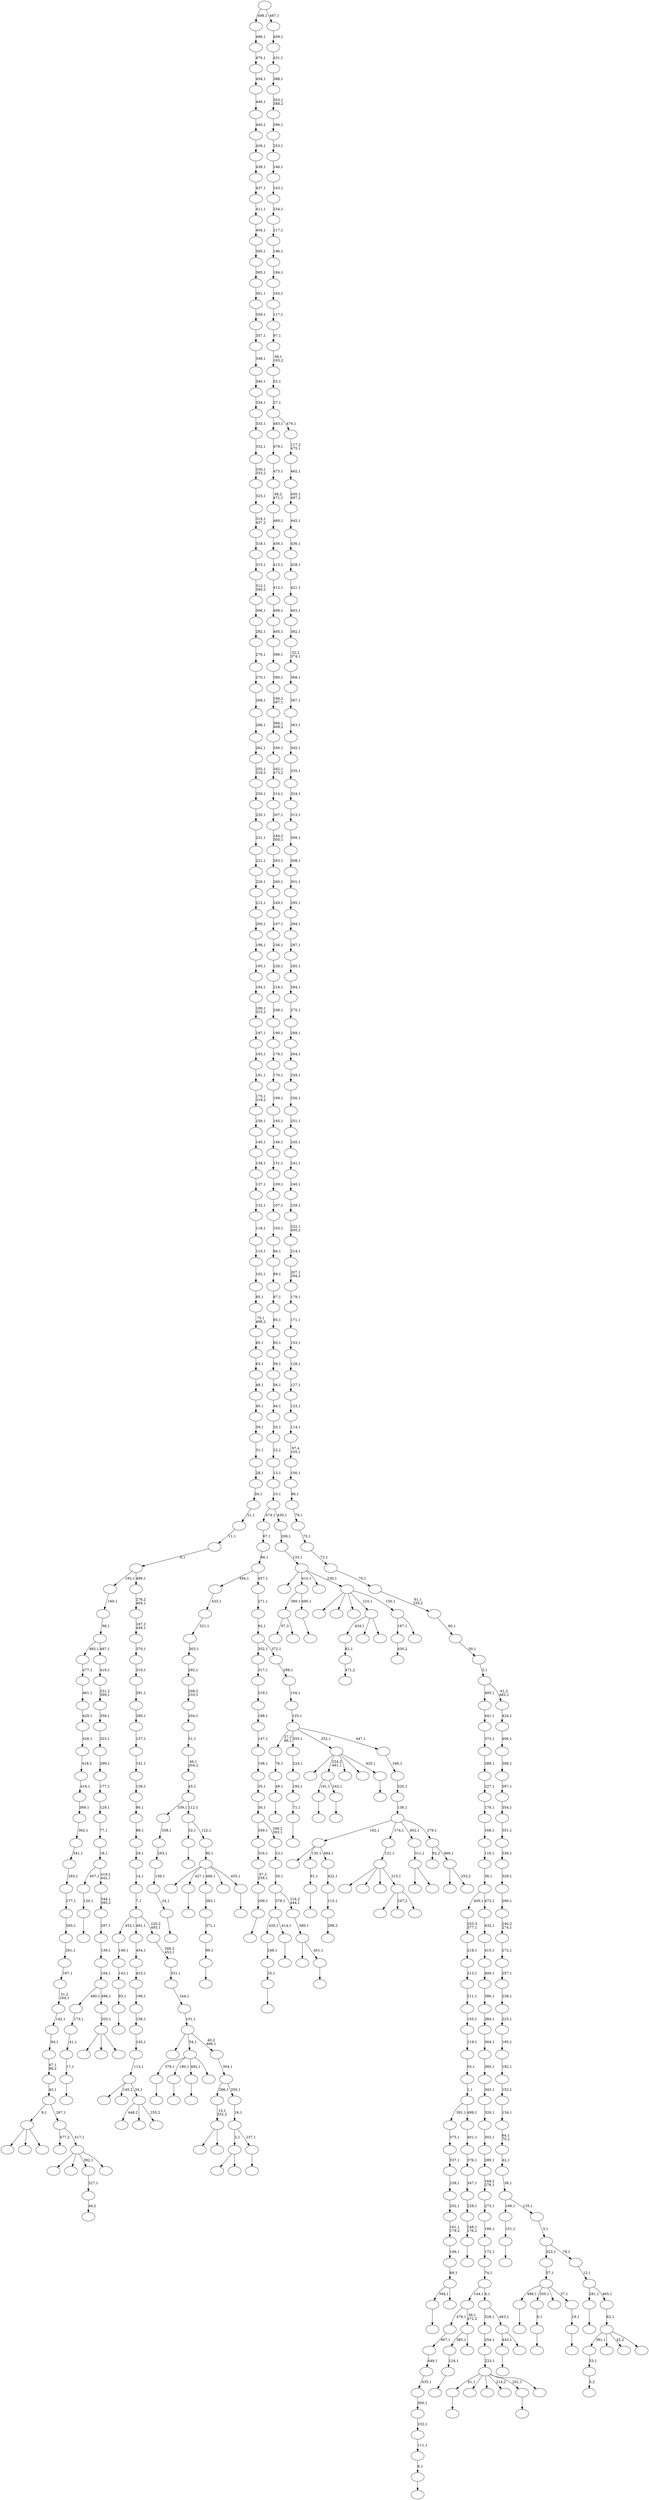digraph T {
	600 [label=""]
	599 [label=""]
	598 [label=""]
	597 [label=""]
	596 [label=""]
	595 [label=""]
	594 [label=""]
	593 [label=""]
	592 [label=""]
	591 [label=""]
	590 [label=""]
	589 [label=""]
	588 [label=""]
	587 [label=""]
	586 [label=""]
	585 [label=""]
	584 [label=""]
	583 [label=""]
	582 [label=""]
	581 [label=""]
	580 [label=""]
	579 [label=""]
	578 [label=""]
	577 [label=""]
	576 [label=""]
	575 [label=""]
	574 [label=""]
	573 [label=""]
	572 [label=""]
	571 [label=""]
	570 [label=""]
	569 [label=""]
	568 [label=""]
	567 [label=""]
	566 [label=""]
	565 [label=""]
	564 [label=""]
	563 [label=""]
	562 [label=""]
	561 [label=""]
	560 [label=""]
	559 [label=""]
	558 [label=""]
	557 [label=""]
	556 [label=""]
	555 [label=""]
	554 [label=""]
	553 [label=""]
	552 [label=""]
	551 [label=""]
	550 [label=""]
	549 [label=""]
	548 [label=""]
	547 [label=""]
	546 [label=""]
	545 [label=""]
	544 [label=""]
	543 [label=""]
	542 [label=""]
	541 [label=""]
	540 [label=""]
	539 [label=""]
	538 [label=""]
	537 [label=""]
	536 [label=""]
	535 [label=""]
	534 [label=""]
	533 [label=""]
	532 [label=""]
	531 [label=""]
	530 [label=""]
	529 [label=""]
	528 [label=""]
	527 [label=""]
	526 [label=""]
	525 [label=""]
	524 [label=""]
	523 [label=""]
	522 [label=""]
	521 [label=""]
	520 [label=""]
	519 [label=""]
	518 [label=""]
	517 [label=""]
	516 [label=""]
	515 [label=""]
	514 [label=""]
	513 [label=""]
	512 [label=""]
	511 [label=""]
	510 [label=""]
	509 [label=""]
	508 [label=""]
	507 [label=""]
	506 [label=""]
	505 [label=""]
	504 [label=""]
	503 [label=""]
	502 [label=""]
	501 [label=""]
	500 [label=""]
	499 [label=""]
	498 [label=""]
	497 [label=""]
	496 [label=""]
	495 [label=""]
	494 [label=""]
	493 [label=""]
	492 [label=""]
	491 [label=""]
	490 [label=""]
	489 [label=""]
	488 [label=""]
	487 [label=""]
	486 [label=""]
	485 [label=""]
	484 [label=""]
	483 [label=""]
	482 [label=""]
	481 [label=""]
	480 [label=""]
	479 [label=""]
	478 [label=""]
	477 [label=""]
	476 [label=""]
	475 [label=""]
	474 [label=""]
	473 [label=""]
	472 [label=""]
	471 [label=""]
	470 [label=""]
	469 [label=""]
	468 [label=""]
	467 [label=""]
	466 [label=""]
	465 [label=""]
	464 [label=""]
	463 [label=""]
	462 [label=""]
	461 [label=""]
	460 [label=""]
	459 [label=""]
	458 [label=""]
	457 [label=""]
	456 [label=""]
	455 [label=""]
	454 [label=""]
	453 [label=""]
	452 [label=""]
	451 [label=""]
	450 [label=""]
	449 [label=""]
	448 [label=""]
	447 [label=""]
	446 [label=""]
	445 [label=""]
	444 [label=""]
	443 [label=""]
	442 [label=""]
	441 [label=""]
	440 [label=""]
	439 [label=""]
	438 [label=""]
	437 [label=""]
	436 [label=""]
	435 [label=""]
	434 [label=""]
	433 [label=""]
	432 [label=""]
	431 [label=""]
	430 [label=""]
	429 [label=""]
	428 [label=""]
	427 [label=""]
	426 [label=""]
	425 [label=""]
	424 [label=""]
	423 [label=""]
	422 [label=""]
	421 [label=""]
	420 [label=""]
	419 [label=""]
	418 [label=""]
	417 [label=""]
	416 [label=""]
	415 [label=""]
	414 [label=""]
	413 [label=""]
	412 [label=""]
	411 [label=""]
	410 [label=""]
	409 [label=""]
	408 [label=""]
	407 [label=""]
	406 [label=""]
	405 [label=""]
	404 [label=""]
	403 [label=""]
	402 [label=""]
	401 [label=""]
	400 [label=""]
	399 [label=""]
	398 [label=""]
	397 [label=""]
	396 [label=""]
	395 [label=""]
	394 [label=""]
	393 [label=""]
	392 [label=""]
	391 [label=""]
	390 [label=""]
	389 [label=""]
	388 [label=""]
	387 [label=""]
	386 [label=""]
	385 [label=""]
	384 [label=""]
	383 [label=""]
	382 [label=""]
	381 [label=""]
	380 [label=""]
	379 [label=""]
	378 [label=""]
	377 [label=""]
	376 [label=""]
	375 [label=""]
	374 [label=""]
	373 [label=""]
	372 [label=""]
	371 [label=""]
	370 [label=""]
	369 [label=""]
	368 [label=""]
	367 [label=""]
	366 [label=""]
	365 [label=""]
	364 [label=""]
	363 [label=""]
	362 [label=""]
	361 [label=""]
	360 [label=""]
	359 [label=""]
	358 [label=""]
	357 [label=""]
	356 [label=""]
	355 [label=""]
	354 [label=""]
	353 [label=""]
	352 [label=""]
	351 [label=""]
	350 [label=""]
	349 [label=""]
	348 [label=""]
	347 [label=""]
	346 [label=""]
	345 [label=""]
	344 [label=""]
	343 [label=""]
	342 [label=""]
	341 [label=""]
	340 [label=""]
	339 [label=""]
	338 [label=""]
	337 [label=""]
	336 [label=""]
	335 [label=""]
	334 [label=""]
	333 [label=""]
	332 [label=""]
	331 [label=""]
	330 [label=""]
	329 [label=""]
	328 [label=""]
	327 [label=""]
	326 [label=""]
	325 [label=""]
	324 [label=""]
	323 [label=""]
	322 [label=""]
	321 [label=""]
	320 [label=""]
	319 [label=""]
	318 [label=""]
	317 [label=""]
	316 [label=""]
	315 [label=""]
	314 [label=""]
	313 [label=""]
	312 [label=""]
	311 [label=""]
	310 [label=""]
	309 [label=""]
	308 [label=""]
	307 [label=""]
	306 [label=""]
	305 [label=""]
	304 [label=""]
	303 [label=""]
	302 [label=""]
	301 [label=""]
	300 [label=""]
	299 [label=""]
	298 [label=""]
	297 [label=""]
	296 [label=""]
	295 [label=""]
	294 [label=""]
	293 [label=""]
	292 [label=""]
	291 [label=""]
	290 [label=""]
	289 [label=""]
	288 [label=""]
	287 [label=""]
	286 [label=""]
	285 [label=""]
	284 [label=""]
	283 [label=""]
	282 [label=""]
	281 [label=""]
	280 [label=""]
	279 [label=""]
	278 [label=""]
	277 [label=""]
	276 [label=""]
	275 [label=""]
	274 [label=""]
	273 [label=""]
	272 [label=""]
	271 [label=""]
	270 [label=""]
	269 [label=""]
	268 [label=""]
	267 [label=""]
	266 [label=""]
	265 [label=""]
	264 [label=""]
	263 [label=""]
	262 [label=""]
	261 [label=""]
	260 [label=""]
	259 [label=""]
	258 [label=""]
	257 [label=""]
	256 [label=""]
	255 [label=""]
	254 [label=""]
	253 [label=""]
	252 [label=""]
	251 [label=""]
	250 [label=""]
	249 [label=""]
	248 [label=""]
	247 [label=""]
	246 [label=""]
	245 [label=""]
	244 [label=""]
	243 [label=""]
	242 [label=""]
	241 [label=""]
	240 [label=""]
	239 [label=""]
	238 [label=""]
	237 [label=""]
	236 [label=""]
	235 [label=""]
	234 [label=""]
	233 [label=""]
	232 [label=""]
	231 [label=""]
	230 [label=""]
	229 [label=""]
	228 [label=""]
	227 [label=""]
	226 [label=""]
	225 [label=""]
	224 [label=""]
	223 [label=""]
	222 [label=""]
	221 [label=""]
	220 [label=""]
	219 [label=""]
	218 [label=""]
	217 [label=""]
	216 [label=""]
	215 [label=""]
	214 [label=""]
	213 [label=""]
	212 [label=""]
	211 [label=""]
	210 [label=""]
	209 [label=""]
	208 [label=""]
	207 [label=""]
	206 [label=""]
	205 [label=""]
	204 [label=""]
	203 [label=""]
	202 [label=""]
	201 [label=""]
	200 [label=""]
	199 [label=""]
	198 [label=""]
	197 [label=""]
	196 [label=""]
	195 [label=""]
	194 [label=""]
	193 [label=""]
	192 [label=""]
	191 [label=""]
	190 [label=""]
	189 [label=""]
	188 [label=""]
	187 [label=""]
	186 [label=""]
	185 [label=""]
	184 [label=""]
	183 [label=""]
	182 [label=""]
	181 [label=""]
	180 [label=""]
	179 [label=""]
	178 [label=""]
	177 [label=""]
	176 [label=""]
	175 [label=""]
	174 [label=""]
	173 [label=""]
	172 [label=""]
	171 [label=""]
	170 [label=""]
	169 [label=""]
	168 [label=""]
	167 [label=""]
	166 [label=""]
	165 [label=""]
	164 [label=""]
	163 [label=""]
	162 [label=""]
	161 [label=""]
	160 [label=""]
	159 [label=""]
	158 [label=""]
	157 [label=""]
	156 [label=""]
	155 [label=""]
	154 [label=""]
	153 [label=""]
	152 [label=""]
	151 [label=""]
	150 [label=""]
	149 [label=""]
	148 [label=""]
	147 [label=""]
	146 [label=""]
	145 [label=""]
	144 [label=""]
	143 [label=""]
	142 [label=""]
	141 [label=""]
	140 [label=""]
	139 [label=""]
	138 [label=""]
	137 [label=""]
	136 [label=""]
	135 [label=""]
	134 [label=""]
	133 [label=""]
	132 [label=""]
	131 [label=""]
	130 [label=""]
	129 [label=""]
	128 [label=""]
	127 [label=""]
	126 [label=""]
	125 [label=""]
	124 [label=""]
	123 [label=""]
	122 [label=""]
	121 [label=""]
	120 [label=""]
	119 [label=""]
	118 [label=""]
	117 [label=""]
	116 [label=""]
	115 [label=""]
	114 [label=""]
	113 [label=""]
	112 [label=""]
	111 [label=""]
	110 [label=""]
	109 [label=""]
	108 [label=""]
	107 [label=""]
	106 [label=""]
	105 [label=""]
	104 [label=""]
	103 [label=""]
	102 [label=""]
	101 [label=""]
	100 [label=""]
	99 [label=""]
	98 [label=""]
	97 [label=""]
	96 [label=""]
	95 [label=""]
	94 [label=""]
	93 [label=""]
	92 [label=""]
	91 [label=""]
	90 [label=""]
	89 [label=""]
	88 [label=""]
	87 [label=""]
	86 [label=""]
	85 [label=""]
	84 [label=""]
	83 [label=""]
	82 [label=""]
	81 [label=""]
	80 [label=""]
	79 [label=""]
	78 [label=""]
	77 [label=""]
	76 [label=""]
	75 [label=""]
	74 [label=""]
	73 [label=""]
	72 [label=""]
	71 [label=""]
	70 [label=""]
	69 [label=""]
	68 [label=""]
	67 [label=""]
	66 [label=""]
	65 [label=""]
	64 [label=""]
	63 [label=""]
	62 [label=""]
	61 [label=""]
	60 [label=""]
	59 [label=""]
	58 [label=""]
	57 [label=""]
	56 [label=""]
	55 [label=""]
	54 [label=""]
	53 [label=""]
	52 [label=""]
	51 [label=""]
	50 [label=""]
	49 [label=""]
	48 [label=""]
	47 [label=""]
	46 [label=""]
	45 [label=""]
	44 [label=""]
	43 [label=""]
	42 [label=""]
	41 [label=""]
	40 [label=""]
	39 [label=""]
	38 [label=""]
	37 [label=""]
	36 [label=""]
	35 [label=""]
	34 [label=""]
	33 [label=""]
	32 [label=""]
	31 [label=""]
	30 [label=""]
	29 [label=""]
	28 [label=""]
	27 [label=""]
	26 [label=""]
	25 [label=""]
	24 [label=""]
	23 [label=""]
	22 [label=""]
	21 [label=""]
	20 [label=""]
	19 [label=""]
	18 [label=""]
	17 [label=""]
	16 [label=""]
	15 [label=""]
	14 [label=""]
	13 [label=""]
	12 [label=""]
	11 [label=""]
	10 [label=""]
	9 [label=""]
	8 [label=""]
	7 [label=""]
	6 [label=""]
	5 [label=""]
	4 [label=""]
	3 [label=""]
	2 [label=""]
	1 [label=""]
	0 [label=""]
	594 -> 595 [label=""]
	592 -> 593 [label=""]
	586 -> 598 [label="97,3"]
	586 -> 587 [label=""]
	584 -> 585 [label=""]
	583 -> 584 [label="49,1"]
	582 -> 583 [label="76,1"]
	579 -> 580 [label=""]
	575 -> 576 [label=""]
	573 -> 574 [label=""]
	572 -> 573 [label="71,1"]
	571 -> 572 [label="193,1"]
	570 -> 571 [label="224,1"]
	568 -> 569 [label="5,2"]
	567 -> 568 [label="53,1"]
	562 -> 563 [label=""]
	560 -> 561 [label=""]
	558 -> 559 [label=""]
	557 -> 558 [label="120,1"]
	555 -> 556 [label="471,2"]
	554 -> 555 [label="82,1"]
	552 -> 553 [label=""]
	551 -> 552 [label="91,1"]
	549 -> 550 [label=""]
	548 -> 549 [label="0,1"]
	546 -> 547 [label=""]
	545 -> 546 [label="6,1"]
	544 -> 545 [label="111,1"]
	543 -> 544 [label="232,1"]
	542 -> 543 [label="300,1"]
	541 -> 542 [label="435,1"]
	540 -> 541 [label="449,1"]
	539 -> 540 [label="467,1"]
	537 -> 538 [label=""]
	536 -> 575 [label="191,1"]
	536 -> 537 [label="242,1"]
	534 -> 535 [label=""]
	531 -> 532 [label=""]
	525 -> 526 [label=""]
	524 -> 525 [label="124,1"]
	522 -> 523 [label=""]
	519 -> 520 [label=""]
	516 -> 517 [label=""]
	515 -> 516 [label="25,1"]
	514 -> 515 [label="248,1"]
	510 -> 511 [label=""]
	509 -> 510 [label="99,1"]
	508 -> 509 [label="371,1"]
	507 -> 508 [label="383,1"]
	505 -> 506 [label=""]
	504 -> 505 [label="209,1"]
	503 -> 504 [label="97,2\n258,1"]
	502 -> 503 [label="316,1"]
	500 -> 501 [label=""]
	499 -> 514 [label="420,1"]
	499 -> 500 [label="414,1"]
	496 -> 497 [label=""]
	495 -> 513 [label=""]
	495 -> 496 [label="451,1"]
	494 -> 495 [label="380,1"]
	493 -> 499 [label="378,1"]
	493 -> 494 [label="216,2\n444,1"]
	492 -> 493 [label="20,1"]
	491 -> 492 [label="23,1"]
	490 -> 502 [label="349,1"]
	490 -> 491 [label="249,2\n393,1"]
	489 -> 490 [label="30,1"]
	488 -> 489 [label="35,1"]
	487 -> 488 [label="108,1"]
	486 -> 487 [label="147,1"]
	485 -> 486 [label="188,1"]
	484 -> 485 [label="219,1"]
	483 -> 484 [label="317,1"]
	476 -> 477 [label="298,2"]
	475 -> 476 [label="115,1"]
	474 -> 475 [label="422,1"]
	473 -> 600 [label=""]
	473 -> 551 [label="130,1"]
	473 -> 474 [label="484,1"]
	471 -> 472 [label="430,2"]
	467 -> 468 [label=""]
	465 -> 466 [label=""]
	464 -> 465 [label="17,1"]
	463 -> 464 [label="41,1"]
	462 -> 463 [label="173,1"]
	458 -> 459 [label=""]
	457 -> 458 [label="24,1"]
	456 -> 457 [label="156,1"]
	455 -> 456 [label="293,1"]
	454 -> 455 [label="338,1"]
	450 -> 451 [label="48,2"]
	449 -> 450 [label="327,1"]
	447 -> 448 [label=""]
	445 -> 533 [label=""]
	445 -> 446 [label=""]
	444 -> 445 [label="15,1\n332,2"]
	441 -> 560 [label="394,1"]
	441 -> 442 [label=""]
	440 -> 441 [label="69,1"]
	439 -> 440 [label="106,1"]
	438 -> 439 [label="161,1\n179,2"]
	437 -> 438 [label="202,1"]
	436 -> 437 [label="239,1"]
	435 -> 436 [label="337,1"]
	434 -> 435 [label="375,1"]
	432 -> 433 [label=""]
	431 -> 432 [label="93,1"]
	430 -> 431 [label="143,1"]
	429 -> 430 [label="149,1"]
	427 -> 512 [label=""]
	427 -> 461 [label=""]
	427 -> 428 [label=""]
	424 -> 425 [label=""]
	423 -> 596 [label=""]
	423 -> 536 [label="234,2\n481,1"]
	423 -> 469 [label=""]
	423 -> 460 [label=""]
	423 -> 424 [label="425,1"]
	421 -> 594 [label="81,1"]
	421 -> 590 [label=""]
	421 -> 482 [label=""]
	421 -> 478 [label="214,2"]
	421 -> 467 [label="201,1"]
	421 -> 422 [label=""]
	420 -> 421 [label="223,1"]
	419 -> 420 [label="254,1"]
	417 -> 562 [label="379,1"]
	417 -> 519 [label="180,1"]
	417 -> 447 [label="492,1"]
	417 -> 418 [label=""]
	415 -> 554 [label="434,1"]
	415 -> 453 [label=""]
	415 -> 416 [label=""]
	413 -> 524 [label="385,1"]
	413 -> 414 [label=""]
	412 -> 539 [label="478,1"]
	412 -> 413 [label="56,1\n472,2"]
	409 -> 410 [label=""]
	408 -> 597 [label=""]
	408 -> 522 [label="427,1"]
	408 -> 507 [label="468,1"]
	408 -> 452 [label=""]
	408 -> 409 [label="455,1"]
	407 -> 408 [label="80,1"]
	406 -> 579 [label="32,1"]
	406 -> 407 [label="122,1"]
	405 -> 454 [label="339,1"]
	405 -> 406 [label="112,1"]
	404 -> 405 [label="45,1"]
	403 -> 404 [label="46,1\n204,2"]
	402 -> 403 [label="51,1"]
	401 -> 402 [label="204,1"]
	400 -> 401 [label="208,2\n233,1"]
	399 -> 400 [label="292,1"]
	398 -> 399 [label="303,1"]
	397 -> 398 [label="321,1"]
	396 -> 397 [label="433,1"]
	392 -> 588 [label=""]
	392 -> 395 [label="247,2"]
	392 -> 393 [label=""]
	391 -> 521 [label=""]
	391 -> 518 [label=""]
	391 -> 443 [label=""]
	391 -> 392 [label="215,1"]
	390 -> 391 [label="121,1"]
	388 -> 389 [label=""]
	387 -> 388 [label="148,1\n176,2"]
	386 -> 387 [label="228,1"]
	385 -> 386 [label="347,1"]
	384 -> 385 [label="376,1"]
	383 -> 384 [label="401,1"]
	382 -> 434 [label="391,1"]
	382 -> 383 [label="499,1"]
	381 -> 382 [label="1,1"]
	380 -> 381 [label="55,1"]
	379 -> 380 [label="119,1"]
	378 -> 379 [label="155,1"]
	377 -> 378 [label="211,1"]
	376 -> 377 [label="213,1"]
	375 -> 376 [label="218,1"]
	374 -> 375 [label="253,3\n377,1"]
	372 -> 373 [label=""]
	371 -> 586 [label="389,1"]
	371 -> 372 [label="490,1"]
	369 -> 564 [label=""]
	369 -> 528 [label=""]
	369 -> 449 [label="392,1"]
	369 -> 370 [label=""]
	368 -> 599 [label="477,2"]
	368 -> 369 [label="417,1"]
	367 -> 427 [label="9,1"]
	367 -> 368 [label="267,1"]
	366 -> 367 [label="43,1"]
	365 -> 366 [label="47,1\n98,2"]
	364 -> 365 [label="84,1"]
	363 -> 364 [label="142,1"]
	362 -> 363 [label="31,2\n164,1"]
	361 -> 362 [label="167,1"]
	360 -> 361 [label="261,1"]
	359 -> 360 [label="265,1"]
	358 -> 359 [label="277,1"]
	357 -> 358 [label="283,1"]
	356 -> 357 [label="341,1"]
	355 -> 356 [label="362,1"]
	354 -> 355 [label="369,1"]
	353 -> 354 [label="416,1"]
	352 -> 353 [label="418,1"]
	351 -> 352 [label="426,1"]
	350 -> 351 [label="429,1"]
	349 -> 350 [label="461,1"]
	348 -> 349 [label="477,1"]
	346 -> 347 [label=""]
	345 -> 346 [label="151,1"]
	343 -> 344 [label=""]
	342 -> 343 [label="19,1"]
	341 -> 592 [label="488,1"]
	341 -> 548 [label="205,1"]
	341 -> 530 [label=""]
	341 -> 342 [label="37,1"]
	340 -> 341 [label="57,1"]
	338 -> 479 [label=""]
	338 -> 339 [label=""]
	336 -> 529 [label="448,2"]
	336 -> 480 [label=""]
	336 -> 337 [label="255,2"]
	335 -> 581 [label=""]
	335 -> 498 [label="145,2"]
	335 -> 336 [label="34,1"]
	334 -> 335 [label="113,1"]
	333 -> 334 [label="145,1"]
	332 -> 333 [label="158,1"]
	331 -> 332 [label="199,1"]
	330 -> 331 [label="423,1"]
	329 -> 330 [label="454,1"]
	327 -> 589 [label=""]
	327 -> 328 [label=""]
	326 -> 327 [label="311,1"]
	324 -> 578 [label=""]
	324 -> 325 [label="253,2"]
	323 -> 565 [label="92,2"]
	323 -> 324 [label="469,1"]
	322 -> 473 [label="162,1"]
	322 -> 390 [label="174,1"]
	322 -> 326 [label="402,1"]
	322 -> 323 [label="279,1"]
	321 -> 322 [label="136,1"]
	320 -> 321 [label="320,1"]
	319 -> 320 [label="346,1"]
	318 -> 582 [label="27,2\n86,1"]
	318 -> 570 [label="355,1"]
	318 -> 423 [label="252,1"]
	318 -> 319 [label="447,1"]
	317 -> 318 [label="125,1"]
	316 -> 317 [label="154,1"]
	315 -> 316 [label="298,1"]
	314 -> 483 [label="352,1"]
	314 -> 315 [label="372,1"]
	313 -> 314 [label="92,1"]
	312 -> 313 [label="271,1"]
	311 -> 396 [label="494,1"]
	311 -> 312 [label="457,1"]
	310 -> 311 [label="66,1"]
	309 -> 310 [label="67,1"]
	307 -> 531 [label="443,1"]
	307 -> 308 [label=""]
	306 -> 419 [label="328,1"]
	306 -> 307 [label="463,1"]
	305 -> 412 [label="144,1"]
	305 -> 306 [label="4,1"]
	304 -> 305 [label="74,1"]
	303 -> 304 [label="172,1"]
	302 -> 303 [label="186,1"]
	301 -> 302 [label="273,1"]
	300 -> 301 [label="168,2\n278,1"]
	299 -> 300 [label="289,1"]
	298 -> 299 [label="302,1"]
	297 -> 298 [label="326,1"]
	296 -> 297 [label="343,1"]
	295 -> 296 [label="360,1"]
	294 -> 295 [label="364,1"]
	293 -> 294 [label="384,1"]
	292 -> 293 [label="386,1"]
	291 -> 292 [label="409,1"]
	290 -> 291 [label="415,1"]
	289 -> 290 [label="432,1"]
	288 -> 374 [label="400,1"]
	288 -> 289 [label="472,1"]
	287 -> 288 [label="36,1"]
	286 -> 287 [label="116,1"]
	285 -> 286 [label="168,1"]
	284 -> 285 [label="176,1"]
	283 -> 284 [label="227,1"]
	282 -> 283 [label="288,1"]
	281 -> 282 [label="373,1"]
	280 -> 281 [label="441,1"]
	277 -> 411 [label=""]
	277 -> 394 [label=""]
	277 -> 278 [label=""]
	276 -> 277 [label="203,1"]
	275 -> 462 [label="480,1"]
	275 -> 276 [label="496,1"]
	274 -> 275 [label="104,1"]
	273 -> 274 [label="139,1"]
	272 -> 273 [label="297,1"]
	271 -> 272 [label="344,1\n395,2"]
	270 -> 557 [label="407,1"]
	270 -> 271 [label="419,2\n442,1"]
	269 -> 270 [label="18,1"]
	268 -> 269 [label="77,1"]
	267 -> 268 [label="129,1"]
	266 -> 267 [label="177,1"]
	265 -> 266 [label="299,1"]
	264 -> 265 [label="323,1"]
	263 -> 264 [label="358,1"]
	262 -> 263 [label="231,2\n399,1"]
	261 -> 262 [label="419,1"]
	260 -> 348 [label="485,1"]
	260 -> 261 [label="487,1"]
	259 -> 260 [label="98,1"]
	258 -> 259 [label="160,1"]
	256 -> 257 [label=""]
	255 -> 338 [label="2,1"]
	255 -> 256 [label="237,1"]
	254 -> 255 [label="16,1"]
	253 -> 444 [label="286,1"]
	253 -> 254 [label="350,1"]
	252 -> 253 [label="304,1"]
	251 -> 470 [label=""]
	251 -> 417 [label="54,1"]
	251 -> 252 [label="40,2\n466,1"]
	250 -> 251 [label="101,1"]
	249 -> 250 [label="244,1"]
	248 -> 249 [label="331,1"]
	247 -> 248 [label="266,2\n453,1"]
	246 -> 429 [label="452,1"]
	246 -> 329 [label="491,1"]
	246 -> 247 [label="220,2\n493,1"]
	245 -> 246 [label="7,1"]
	244 -> 245 [label="14,1"]
	243 -> 244 [label="29,1"]
	242 -> 243 [label="88,1"]
	241 -> 242 [label="90,1"]
	240 -> 241 [label="126,1"]
	239 -> 240 [label="141,1"]
	238 -> 239 [label="157,1"]
	237 -> 238 [label="280,1"]
	236 -> 237 [label="291,1"]
	235 -> 236 [label="310,1"]
	234 -> 235 [label="370,1"]
	233 -> 234 [label="187,2\n448,1"]
	232 -> 233 [label="276,2\n464,1"]
	231 -> 258 [label="192,1"]
	231 -> 232 [label="489,1"]
	230 -> 231 [label="8,1"]
	229 -> 230 [label="11,1"]
	228 -> 229 [label="21,1"]
	227 -> 228 [label="26,1"]
	226 -> 227 [label="28,1"]
	225 -> 226 [label="31,1"]
	224 -> 225 [label="39,1"]
	223 -> 224 [label="40,1"]
	222 -> 223 [label="48,1"]
	221 -> 222 [label="63,1"]
	220 -> 221 [label="65,1"]
	219 -> 220 [label="75,1\n498,2"]
	218 -> 219 [label="95,1"]
	217 -> 218 [label="102,1"]
	216 -> 217 [label="110,1"]
	215 -> 216 [label="118,1"]
	214 -> 215 [label="132,1"]
	213 -> 214 [label="137,1"]
	212 -> 213 [label="138,1"]
	211 -> 212 [label="140,1"]
	210 -> 211 [label="159,1"]
	209 -> 210 [label="175,1\n319,2"]
	208 -> 209 [label="181,1"]
	207 -> 208 [label="183,1"]
	206 -> 207 [label="187,1"]
	205 -> 206 [label="189,1\n315,2"]
	204 -> 205 [label="194,1"]
	203 -> 204 [label="195,1"]
	202 -> 203 [label="198,1"]
	201 -> 202 [label="200,1"]
	200 -> 201 [label="212,1"]
	199 -> 200 [label="220,1"]
	198 -> 199 [label="221,1"]
	197 -> 198 [label="231,1"]
	196 -> 197 [label="235,1"]
	195 -> 196 [label="250,1"]
	194 -> 195 [label="255,1\n318,2"]
	193 -> 194 [label="262,1"]
	192 -> 193 [label="266,1"]
	191 -> 192 [label="268,1"]
	190 -> 191 [label="270,1"]
	189 -> 190 [label="276,1"]
	188 -> 189 [label="282,1"]
	187 -> 188 [label="306,1"]
	186 -> 187 [label="312,1\n340,2"]
	185 -> 186 [label="315,1"]
	184 -> 185 [label="318,1"]
	183 -> 184 [label="319,1\n437,2"]
	182 -> 183 [label="325,1"]
	181 -> 182 [label="330,1\n333,2"]
	180 -> 181 [label="332,1"]
	179 -> 180 [label="333,1"]
	178 -> 179 [label="334,1"]
	177 -> 178 [label="340,1"]
	176 -> 177 [label="348,1"]
	175 -> 176 [label="357,1"]
	174 -> 175 [label="359,1"]
	173 -> 174 [label="361,1"]
	172 -> 173 [label="365,1"]
	171 -> 172 [label="395,1"]
	170 -> 171 [label="404,1"]
	169 -> 170 [label="411,1"]
	168 -> 169 [label="437,1"]
	167 -> 168 [label="438,1"]
	166 -> 167 [label="439,1"]
	165 -> 166 [label="440,1"]
	164 -> 165 [label="446,1"]
	163 -> 164 [label="458,1"]
	162 -> 163 [label="470,1"]
	161 -> 162 [label="486,1"]
	159 -> 471 [label="197,1"]
	159 -> 160 [label=""]
	158 -> 591 [label=""]
	158 -> 577 [label=""]
	158 -> 566 [label=""]
	158 -> 415 [label="210,1"]
	158 -> 159 [label="150,1"]
	157 -> 481 [label=""]
	157 -> 371 [label="410,1"]
	157 -> 279 [label=""]
	157 -> 158 [label="230,1"]
	156 -> 157 [label="133,1"]
	155 -> 156 [label="206,1"]
	154 -> 309 [label="474,1"]
	154 -> 155 [label="430,1"]
	153 -> 154 [label="10,1"]
	152 -> 153 [label="13,1"]
	151 -> 152 [label="22,1"]
	150 -> 151 [label="33,1"]
	149 -> 150 [label="44,1"]
	148 -> 149 [label="58,1"]
	147 -> 148 [label="59,1"]
	146 -> 147 [label="83,1"]
	145 -> 146 [label="85,1"]
	144 -> 145 [label="87,1"]
	143 -> 144 [label="89,1"]
	142 -> 143 [label="94,1"]
	141 -> 142 [label="103,1"]
	140 -> 141 [label="107,1"]
	139 -> 140 [label="109,1"]
	138 -> 139 [label="131,1"]
	137 -> 138 [label="146,1"]
	136 -> 137 [label="165,1"]
	135 -> 136 [label="169,1"]
	134 -> 135 [label="170,1"]
	133 -> 134 [label="178,1"]
	132 -> 133 [label="190,1"]
	131 -> 132 [label="208,1"]
	130 -> 131 [label="216,1"]
	129 -> 130 [label="226,1"]
	128 -> 129 [label="236,1"]
	127 -> 128 [label="247,1"]
	126 -> 127 [label="249,1"]
	125 -> 126 [label="260,1"]
	124 -> 125 [label="263,1"]
	123 -> 124 [label="184,2\n305,1"]
	122 -> 123 [label="307,1"]
	121 -> 122 [label="314,1"]
	120 -> 121 [label="342,1\n473,2"]
	119 -> 120 [label="356,1"]
	118 -> 119 [label="366,1\n408,2"]
	117 -> 118 [label="246,2\n387,1"]
	116 -> 117 [label="390,1"]
	115 -> 116 [label="396,1"]
	114 -> 115 [label="405,1"]
	113 -> 114 [label="408,1"]
	112 -> 113 [label="412,1"]
	111 -> 112 [label="413,1"]
	110 -> 111 [label="456,1"]
	109 -> 110 [label="460,1"]
	108 -> 109 [label="68,2\n471,1"]
	107 -> 108 [label="473,1"]
	106 -> 107 [label="479,1"]
	104 -> 567 [label="381,1"]
	104 -> 527 [label=""]
	104 -> 426 [label="42,2"]
	104 -> 105 [label=""]
	103 -> 104 [label="62,1"]
	102 -> 534 [label="281,1"]
	102 -> 103 [label="465,1"]
	101 -> 102 [label="12,1"]
	100 -> 340 [label="322,1"]
	100 -> 101 [label="78,1"]
	99 -> 100 [label="3,1"]
	98 -> 345 [label="166,1"]
	98 -> 99 [label="135,1"]
	97 -> 98 [label="38,1"]
	96 -> 97 [label="42,1"]
	95 -> 96 [label="64,1\n70,2"]
	94 -> 95 [label="134,1"]
	93 -> 94 [label="152,1"]
	92 -> 93 [label="182,1"]
	91 -> 92 [label="185,1"]
	90 -> 91 [label="225,1"]
	89 -> 90 [label="238,1"]
	88 -> 89 [label="257,1"]
	87 -> 88 [label="272,1"]
	86 -> 87 [label="240,2\n274,1"]
	85 -> 86 [label="290,1"]
	84 -> 85 [label="329,1"]
	83 -> 84 [label="336,1"]
	82 -> 83 [label="351,1"]
	81 -> 82 [label="354,1"]
	80 -> 81 [label="397,1"]
	79 -> 80 [label="398,1"]
	78 -> 79 [label="406,1"]
	77 -> 78 [label="424,1"]
	76 -> 280 [label="495,1"]
	76 -> 77 [label="61,2\n482,1"]
	75 -> 76 [label="5,1"]
	74 -> 75 [label="50,1"]
	73 -> 74 [label="60,1"]
	72 -> 73 [label="61,1\n335,2"]
	71 -> 72 [label="70,1"]
	70 -> 71 [label="72,1"]
	69 -> 70 [label="73,1"]
	68 -> 69 [label="79,1"]
	67 -> 68 [label="96,1"]
	66 -> 67 [label="100,1"]
	65 -> 66 [label="97,4\n105,1"]
	64 -> 65 [label="114,1"]
	63 -> 64 [label="123,1"]
	62 -> 63 [label="127,1"]
	61 -> 62 [label="128,1"]
	60 -> 61 [label="153,1"]
	59 -> 60 [label="171,1"]
	58 -> 59 [label="179,1"]
	57 -> 58 [label="207,1\n294,2"]
	56 -> 57 [label="214,1"]
	55 -> 56 [label="222,1\n450,2"]
	54 -> 55 [label="229,1"]
	53 -> 54 [label="240,1"]
	52 -> 53 [label="241,1"]
	51 -> 52 [label="245,1"]
	50 -> 51 [label="251,1"]
	49 -> 50 [label="256,1"]
	48 -> 49 [label="259,1"]
	47 -> 48 [label="264,1"]
	46 -> 47 [label="269,1"]
	45 -> 46 [label="275,1"]
	44 -> 45 [label="284,1"]
	43 -> 44 [label="285,1"]
	42 -> 43 [label="287,1"]
	41 -> 42 [label="294,1"]
	40 -> 41 [label="295,1"]
	39 -> 40 [label="301,1"]
	38 -> 39 [label="308,1"]
	37 -> 38 [label="309,1"]
	36 -> 37 [label="313,1"]
	35 -> 36 [label="324,1"]
	34 -> 35 [label="335,1"]
	33 -> 34 [label="345,1"]
	32 -> 33 [label="363,1"]
	31 -> 32 [label="367,1"]
	30 -> 31 [label="368,1"]
	29 -> 30 [label="52,2\n374,1"]
	28 -> 29 [label="382,1"]
	27 -> 28 [label="403,1"]
	26 -> 27 [label="421,1"]
	25 -> 26 [label="428,1"]
	24 -> 25 [label="436,1"]
	23 -> 24 [label="445,1"]
	22 -> 23 [label="450,1\n497,2"]
	21 -> 22 [label="462,1"]
	20 -> 21 [label="117,2\n475,1"]
	19 -> 106 [label="483,1"]
	19 -> 20 [label="476,1"]
	18 -> 19 [label="27,1"]
	17 -> 18 [label="52,1"]
	16 -> 17 [label="68,1\n163,2"]
	15 -> 16 [label="97,1"]
	14 -> 15 [label="117,1"]
	13 -> 14 [label="163,1"]
	12 -> 13 [label="184,1"]
	11 -> 12 [label="196,1"]
	10 -> 11 [label="217,1"]
	9 -> 10 [label="234,1"]
	8 -> 9 [label="243,1"]
	7 -> 8 [label="246,1"]
	6 -> 7 [label="253,1"]
	5 -> 6 [label="296,1"]
	4 -> 5 [label="353,1\n388,2"]
	3 -> 4 [label="388,1"]
	2 -> 3 [label="431,1"]
	1 -> 2 [label="459,1"]
	0 -> 161 [label="498,1"]
	0 -> 1 [label="497,1"]
}
